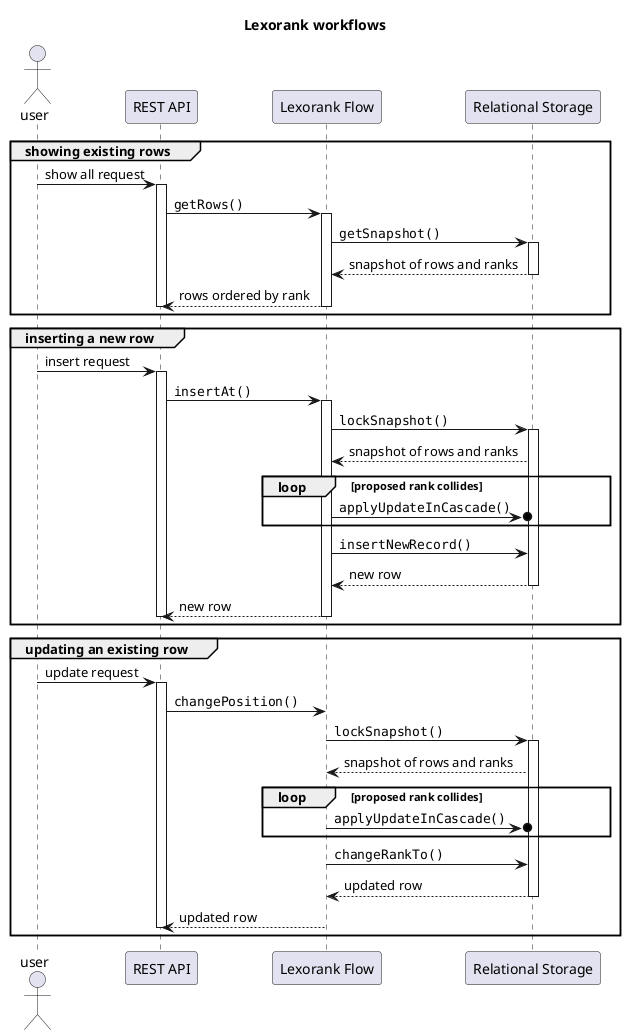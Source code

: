 @startuml

title Lexorank workflows

actor user
participant api as "REST API"
participant lexorank as "Lexorank Flow"
participant storage as "Relational Storage"

group showing existing rows
  user -> api : show all request
  activate api
    api -> lexorank : ""getRows()""
    activate lexorank
      lexorank -> storage : ""getSnapshot()""
      activate storage

      lexorank <-- storage : snapshot of rows and ranks
      deactivate storage
    api <-- lexorank : rows ordered by rank
    deactivate lexorank
  deactivate api
end

group inserting a new row
  user -> api : insert request
    activate api
    api -> lexorank : ""insertAt()""
    activate lexorank
      lexorank -> storage : ""lockSnapshot()""
      activate storage
      lexorank <-- storage : snapshot of rows and ranks

      loop proposed rank collides
        lexorank ->o storage : ""applyUpdateInCascade()""
      end

      lexorank -> storage : ""insertNewRecord()""
      lexorank <-- storage : new row
      deactivate storage
    api <-- lexorank : new row
    deactivate lexorank
    deactivate api
end

group updating an existing row
  user -> api : update request
    activate api
    api -> lexorank : ""changePosition()""
      lexorank -> storage : ""lockSnapshot()""
      activate storage
      lexorank <-- storage : snapshot of rows and ranks

      loop proposed rank collides
        lexorank ->o storage : ""applyUpdateInCascade()""
      end

      lexorank -> storage : ""changeRankTo()""
      lexorank <-- storage : updated row
      deactivate storage
    api <-- lexorank : updated row
    deactivate api
end

@enduml
